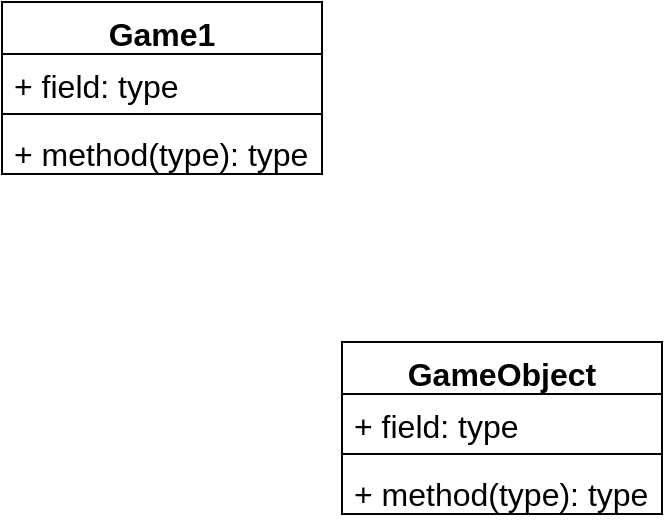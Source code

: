 <mxfile version="22.1.9" type="github">
  <diagram name="Sida-1" id="uN4gGItb4Tfst6KbJHWL">
    <mxGraphModel dx="1140" dy="1071" grid="1" gridSize="10" guides="1" tooltips="1" connect="1" arrows="1" fold="1" page="1" pageScale="1" pageWidth="827" pageHeight="1169" background="none" math="0" shadow="0">
      <root>
        <mxCell id="0" />
        <mxCell id="1" parent="0" />
        <mxCell id="iKF5k0UyrdxJhebGnm36-212" value="GameObject" style="swimlane;fontStyle=1;align=center;verticalAlign=top;childLayout=stackLayout;horizontal=1;startSize=26;horizontalStack=0;resizeParent=1;resizeParentMax=0;resizeLast=0;collapsible=1;marginBottom=0;whiteSpace=wrap;html=1;fontSize=16;" vertex="1" parent="1">
          <mxGeometry x="350" y="200" width="160" height="86" as="geometry" />
        </mxCell>
        <mxCell id="iKF5k0UyrdxJhebGnm36-213" value="+ field: type" style="text;strokeColor=none;fillColor=none;align=left;verticalAlign=top;spacingLeft=4;spacingRight=4;overflow=hidden;rotatable=0;points=[[0,0.5],[1,0.5]];portConstraint=eastwest;whiteSpace=wrap;html=1;fontSize=16;" vertex="1" parent="iKF5k0UyrdxJhebGnm36-212">
          <mxGeometry y="26" width="160" height="26" as="geometry" />
        </mxCell>
        <mxCell id="iKF5k0UyrdxJhebGnm36-214" value="" style="line;strokeWidth=1;fillColor=none;align=left;verticalAlign=middle;spacingTop=-1;spacingLeft=3;spacingRight=3;rotatable=0;labelPosition=right;points=[];portConstraint=eastwest;strokeColor=inherit;fontSize=16;" vertex="1" parent="iKF5k0UyrdxJhebGnm36-212">
          <mxGeometry y="52" width="160" height="8" as="geometry" />
        </mxCell>
        <mxCell id="iKF5k0UyrdxJhebGnm36-215" value="+ method(type): type" style="text;strokeColor=none;fillColor=none;align=left;verticalAlign=top;spacingLeft=4;spacingRight=4;overflow=hidden;rotatable=0;points=[[0,0.5],[1,0.5]];portConstraint=eastwest;whiteSpace=wrap;html=1;fontSize=16;" vertex="1" parent="iKF5k0UyrdxJhebGnm36-212">
          <mxGeometry y="60" width="160" height="26" as="geometry" />
        </mxCell>
        <mxCell id="iKF5k0UyrdxJhebGnm36-216" value="Game1" style="swimlane;fontStyle=1;align=center;verticalAlign=top;childLayout=stackLayout;horizontal=1;startSize=26;horizontalStack=0;resizeParent=1;resizeParentMax=0;resizeLast=0;collapsible=1;marginBottom=0;whiteSpace=wrap;html=1;fontSize=16;" vertex="1" parent="1">
          <mxGeometry x="180" y="30" width="160" height="86" as="geometry" />
        </mxCell>
        <mxCell id="iKF5k0UyrdxJhebGnm36-217" value="+ field: type" style="text;strokeColor=none;fillColor=none;align=left;verticalAlign=top;spacingLeft=4;spacingRight=4;overflow=hidden;rotatable=0;points=[[0,0.5],[1,0.5]];portConstraint=eastwest;whiteSpace=wrap;html=1;fontSize=16;" vertex="1" parent="iKF5k0UyrdxJhebGnm36-216">
          <mxGeometry y="26" width="160" height="26" as="geometry" />
        </mxCell>
        <mxCell id="iKF5k0UyrdxJhebGnm36-218" value="" style="line;strokeWidth=1;fillColor=none;align=left;verticalAlign=middle;spacingTop=-1;spacingLeft=3;spacingRight=3;rotatable=0;labelPosition=right;points=[];portConstraint=eastwest;strokeColor=inherit;fontSize=16;" vertex="1" parent="iKF5k0UyrdxJhebGnm36-216">
          <mxGeometry y="52" width="160" height="8" as="geometry" />
        </mxCell>
        <mxCell id="iKF5k0UyrdxJhebGnm36-219" value="+ method(type): type" style="text;strokeColor=none;fillColor=none;align=left;verticalAlign=top;spacingLeft=4;spacingRight=4;overflow=hidden;rotatable=0;points=[[0,0.5],[1,0.5]];portConstraint=eastwest;whiteSpace=wrap;html=1;fontSize=16;" vertex="1" parent="iKF5k0UyrdxJhebGnm36-216">
          <mxGeometry y="60" width="160" height="26" as="geometry" />
        </mxCell>
      </root>
    </mxGraphModel>
  </diagram>
</mxfile>
